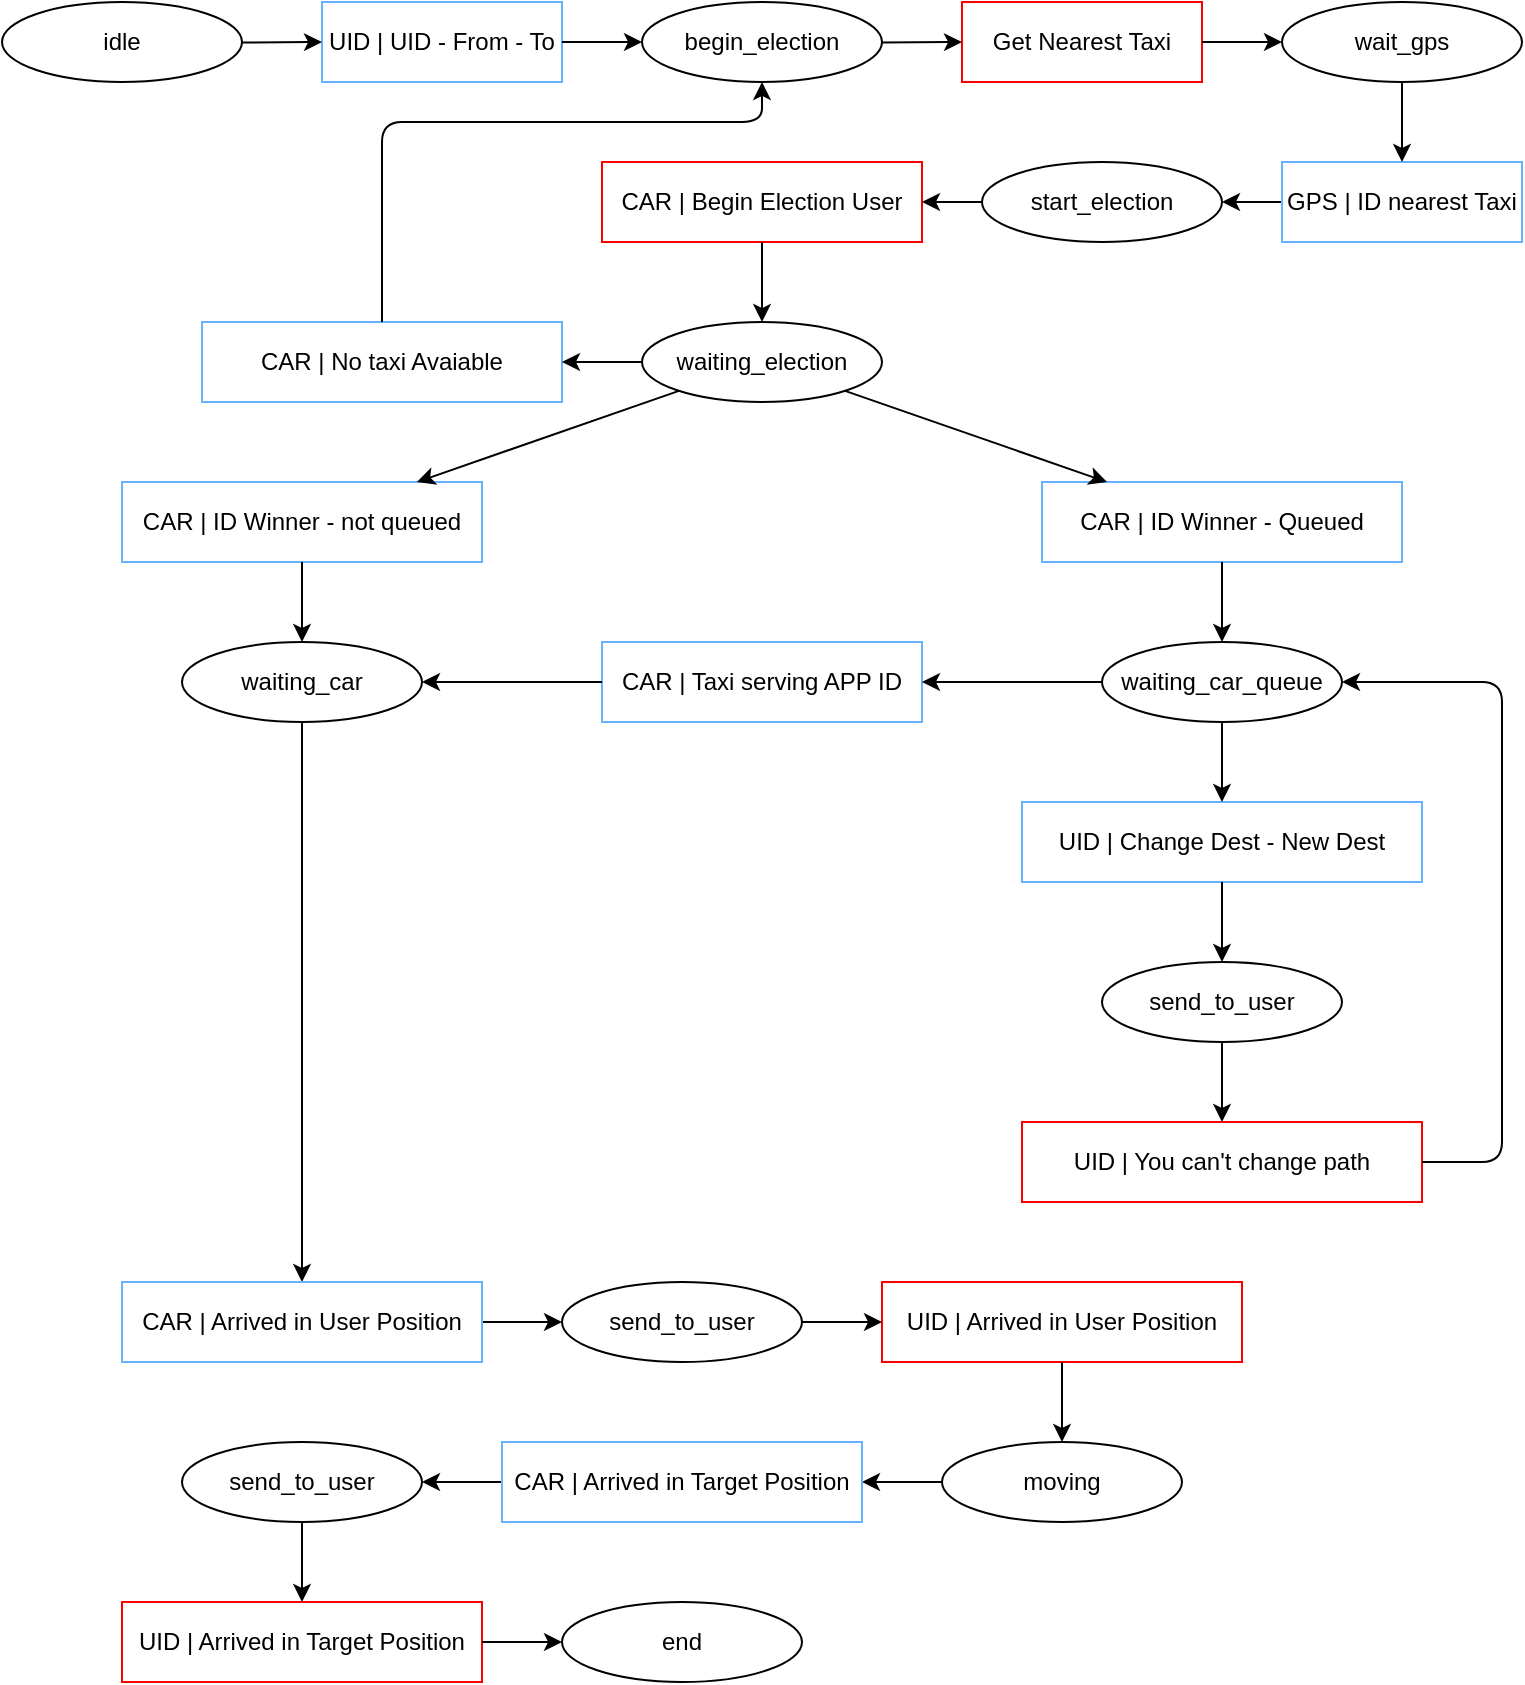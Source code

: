 <mxfile version="12.9.3" type="device"><diagram id="2KtADBZfoqObWszH4wZi" name="Page-1"><mxGraphModel dx="1673" dy="967" grid="1" gridSize="10" guides="1" tooltips="1" connect="1" arrows="1" fold="1" page="1" pageScale="1" pageWidth="827" pageHeight="1169" math="0" shadow="0"><root><mxCell id="0"/><mxCell id="1" parent="0"/><mxCell id="RQ1kDS7XPhQgV5CBLz9J-1" value="idle" style="ellipse;whiteSpace=wrap;html=1;" parent="1" vertex="1"><mxGeometry x="40" y="40" width="120" height="40" as="geometry"/></mxCell><mxCell id="RQ1kDS7XPhQgV5CBLz9J-2" value="UID | UID - From - To" style="rounded=0;whiteSpace=wrap;html=1;strokeColor=#66B2FF;" parent="1" vertex="1"><mxGeometry x="200" y="40" width="120" height="40" as="geometry"/></mxCell><mxCell id="RQ1kDS7XPhQgV5CBLz9J-3" value="begin_election" style="ellipse;whiteSpace=wrap;html=1;" parent="1" vertex="1"><mxGeometry x="360" y="40" width="120" height="40" as="geometry"/></mxCell><mxCell id="RQ1kDS7XPhQgV5CBLz9J-60" value="waiting_car" style="ellipse;whiteSpace=wrap;html=1;" parent="1" vertex="1"><mxGeometry x="130" y="360" width="120" height="40" as="geometry"/></mxCell><mxCell id="RQ1kDS7XPhQgV5CBLz9J-66" value="waiting_car_queue" style="ellipse;whiteSpace=wrap;html=1;" parent="1" vertex="1"><mxGeometry x="590" y="360" width="120" height="40" as="geometry"/></mxCell><mxCell id="RQ1kDS7XPhQgV5CBLz9J-67" value="&lt;span style=&quot;text-align: left ; white-space: nowrap&quot;&gt;CAR | Taxi serving APP ID&lt;/span&gt;" style="rounded=0;whiteSpace=wrap;html=1;strokeColor=#66B2FF;fillColor=none;" parent="1" vertex="1"><mxGeometry x="340" y="360" width="160" height="40" as="geometry"/></mxCell><mxCell id="RQ1kDS7XPhQgV5CBLz9J-93" value="&lt;span style=&quot;white-space: normal&quot;&gt;CAR | Begin Election User&lt;/span&gt;" style="rounded=0;whiteSpace=wrap;html=1;strokeColor=#FF0000;" parent="1" vertex="1"><mxGeometry x="340" y="120" width="160" height="40" as="geometry"/></mxCell><mxCell id="RQ1kDS7XPhQgV5CBLz9J-94" value="Get Nearest Taxi" style="rounded=0;whiteSpace=wrap;html=1;strokeColor=#FF0000;" parent="1" vertex="1"><mxGeometry x="520" y="40" width="120" height="40" as="geometry"/></mxCell><mxCell id="RQ1kDS7XPhQgV5CBLz9J-95" value="" style="endArrow=classic;html=1;" parent="1" source="RQ1kDS7XPhQgV5CBLz9J-3" target="RQ1kDS7XPhQgV5CBLz9J-94" edge="1"><mxGeometry width="50" height="50" relative="1" as="geometry"><mxPoint x="419" y="380" as="sourcePoint"/><mxPoint x="469" y="330" as="targetPoint"/></mxGeometry></mxCell><mxCell id="RQ1kDS7XPhQgV5CBLz9J-97" value="" style="endArrow=classic;html=1;" parent="1" source="RQ1kDS7XPhQgV5CBLz9J-104" target="RQ1kDS7XPhQgV5CBLz9J-98" edge="1"><mxGeometry width="50" height="50" relative="1" as="geometry"><mxPoint x="250" y="390" as="sourcePoint"/><mxPoint x="300" y="340" as="targetPoint"/></mxGeometry></mxCell><mxCell id="RQ1kDS7XPhQgV5CBLz9J-98" value="start_election" style="ellipse;whiteSpace=wrap;html=1;" parent="1" vertex="1"><mxGeometry x="530" y="120" width="120" height="40" as="geometry"/></mxCell><mxCell id="RQ1kDS7XPhQgV5CBLz9J-99" value="" style="endArrow=classic;html=1;" parent="1" source="RQ1kDS7XPhQgV5CBLz9J-98" target="RQ1kDS7XPhQgV5CBLz9J-93" edge="1"><mxGeometry width="50" height="50" relative="1" as="geometry"><mxPoint x="340" y="550" as="sourcePoint"/><mxPoint x="390" y="500" as="targetPoint"/></mxGeometry></mxCell><mxCell id="RQ1kDS7XPhQgV5CBLz9J-101" value="waiting_election" style="ellipse;whiteSpace=wrap;html=1;" parent="1" vertex="1"><mxGeometry x="360" y="200" width="120" height="40" as="geometry"/></mxCell><mxCell id="RQ1kDS7XPhQgV5CBLz9J-102" value="wait_gps" style="ellipse;whiteSpace=wrap;html=1;" parent="1" vertex="1"><mxGeometry x="680" y="40" width="120" height="40" as="geometry"/></mxCell><mxCell id="RQ1kDS7XPhQgV5CBLz9J-103" value="" style="endArrow=classic;html=1;" parent="1" source="RQ1kDS7XPhQgV5CBLz9J-94" target="RQ1kDS7XPhQgV5CBLz9J-102" edge="1"><mxGeometry width="50" height="50" relative="1" as="geometry"><mxPoint x="279" y="360.0" as="sourcePoint"/><mxPoint x="279" y="450" as="targetPoint"/></mxGeometry></mxCell><mxCell id="RQ1kDS7XPhQgV5CBLz9J-104" value="GPS | ID nearest Taxi" style="rounded=0;whiteSpace=wrap;html=1;strokeColor=#66B2FF;" parent="1" vertex="1"><mxGeometry x="680" y="120" width="120" height="40" as="geometry"/></mxCell><mxCell id="RQ1kDS7XPhQgV5CBLz9J-105" value="" style="endArrow=classic;html=1;" parent="1" source="RQ1kDS7XPhQgV5CBLz9J-102" target="RQ1kDS7XPhQgV5CBLz9J-104" edge="1"><mxGeometry width="50" height="50" relative="1" as="geometry"><mxPoint x="279" y="435" as="sourcePoint"/><mxPoint x="279" y="610" as="targetPoint"/></mxGeometry></mxCell><mxCell id="RQ1kDS7XPhQgV5CBLz9J-106" value="" style="endArrow=classic;html=1;" parent="1" source="RQ1kDS7XPhQgV5CBLz9J-1" target="RQ1kDS7XPhQgV5CBLz9J-2" edge="1"><mxGeometry width="50" height="50" relative="1" as="geometry"><mxPoint x="689" y="130" as="sourcePoint"/><mxPoint x="739" y="80" as="targetPoint"/></mxGeometry></mxCell><mxCell id="RQ1kDS7XPhQgV5CBLz9J-111" value="CAR | No taxi Avaiable" style="rounded=0;whiteSpace=wrap;html=1;strokeColor=#66B2FF;" parent="1" vertex="1"><mxGeometry x="140" y="200" width="180" height="40" as="geometry"/></mxCell><mxCell id="RQ1kDS7XPhQgV5CBLz9J-112" value="CAR | ID Winner - not queued" style="rounded=0;whiteSpace=wrap;html=1;strokeColor=#66B2FF;" parent="1" vertex="1"><mxGeometry x="100" y="280" width="180" height="40" as="geometry"/></mxCell><mxCell id="RQ1kDS7XPhQgV5CBLz9J-113" value="CAR | ID Winner - Queued" style="rounded=0;whiteSpace=wrap;html=1;strokeColor=#66B2FF;" parent="1" vertex="1"><mxGeometry x="560" y="280" width="180" height="40" as="geometry"/></mxCell><mxCell id="RQ1kDS7XPhQgV5CBLz9J-115" value="" style="endArrow=classic;html=1;" parent="1" source="RQ1kDS7XPhQgV5CBLz9J-101" target="RQ1kDS7XPhQgV5CBLz9J-112" edge="1"><mxGeometry width="50" height="50" relative="1" as="geometry"><mxPoint x="570" y="750" as="sourcePoint"/><mxPoint x="620" y="700" as="targetPoint"/></mxGeometry></mxCell><mxCell id="RQ1kDS7XPhQgV5CBLz9J-116" value="" style="endArrow=classic;html=1;" parent="1" source="RQ1kDS7XPhQgV5CBLz9J-101" target="RQ1kDS7XPhQgV5CBLz9J-113" edge="1"><mxGeometry width="50" height="50" relative="1" as="geometry"><mxPoint x="570" y="770" as="sourcePoint"/><mxPoint x="620" y="720" as="targetPoint"/></mxGeometry></mxCell><mxCell id="RQ1kDS7XPhQgV5CBLz9J-117" value="" style="endArrow=classic;html=1;entryX=0.5;entryY=0;entryDx=0;entryDy=0;" parent="1" source="RQ1kDS7XPhQgV5CBLz9J-112" target="RQ1kDS7XPhQgV5CBLz9J-60" edge="1"><mxGeometry width="50" height="50" relative="1" as="geometry"><mxPoint x="500" y="960" as="sourcePoint"/><mxPoint x="550" y="910" as="targetPoint"/></mxGeometry></mxCell><mxCell id="RQ1kDS7XPhQgV5CBLz9J-118" value="" style="endArrow=classic;html=1;" parent="1" source="RQ1kDS7XPhQgV5CBLz9J-113" target="RQ1kDS7XPhQgV5CBLz9J-66" edge="1"><mxGeometry width="50" height="50" relative="1" as="geometry"><mxPoint x="590" y="990" as="sourcePoint"/><mxPoint x="640" y="940" as="targetPoint"/></mxGeometry></mxCell><mxCell id="RQ1kDS7XPhQgV5CBLz9J-119" value="" style="endArrow=classic;html=1;" parent="1" source="RQ1kDS7XPhQgV5CBLz9J-101" target="RQ1kDS7XPhQgV5CBLz9J-111" edge="1"><mxGeometry width="50" height="50" relative="1" as="geometry"><mxPoint x="130" y="790" as="sourcePoint"/><mxPoint x="180" y="740" as="targetPoint"/></mxGeometry></mxCell><mxCell id="RQ1kDS7XPhQgV5CBLz9J-120" value="" style="endArrow=classic;html=1;" parent="1" source="RQ1kDS7XPhQgV5CBLz9J-66" target="RQ1kDS7XPhQgV5CBLz9J-67" edge="1"><mxGeometry width="50" height="50" relative="1" as="geometry"><mxPoint x="430" y="1100" as="sourcePoint"/><mxPoint x="480" y="1050" as="targetPoint"/></mxGeometry></mxCell><mxCell id="RQ1kDS7XPhQgV5CBLz9J-121" value="" style="endArrow=classic;html=1;" parent="1" source="RQ1kDS7XPhQgV5CBLz9J-67" target="RQ1kDS7XPhQgV5CBLz9J-60" edge="1"><mxGeometry width="50" height="50" relative="1" as="geometry"><mxPoint x="450" y="1140" as="sourcePoint"/><mxPoint x="500" y="1090" as="targetPoint"/></mxGeometry></mxCell><mxCell id="RQ1kDS7XPhQgV5CBLz9J-122" value="UID | Change Dest - New Dest" style="rounded=0;whiteSpace=wrap;html=1;strokeColor=#66B2FF;fillColor=none;" parent="1" vertex="1"><mxGeometry x="550" y="440" width="200" height="40" as="geometry"/></mxCell><mxCell id="RQ1kDS7XPhQgV5CBLz9J-123" value="" style="endArrow=classic;html=1;" parent="1" source="RQ1kDS7XPhQgV5CBLz9J-66" target="RQ1kDS7XPhQgV5CBLz9J-122" edge="1"><mxGeometry width="50" height="50" relative="1" as="geometry"><mxPoint x="940" y="1100" as="sourcePoint"/><mxPoint x="990" y="1050" as="targetPoint"/></mxGeometry></mxCell><mxCell id="RQ1kDS7XPhQgV5CBLz9J-124" value="send_to_user" style="ellipse;whiteSpace=wrap;html=1;" parent="1" vertex="1"><mxGeometry x="590" y="520" width="120" height="40" as="geometry"/></mxCell><mxCell id="RQ1kDS7XPhQgV5CBLz9J-125" value="UID | You can't change path" style="rounded=0;whiteSpace=wrap;html=1;strokeColor=#FF0000;fillColor=none;" parent="1" vertex="1"><mxGeometry x="550" y="600" width="200" height="40" as="geometry"/></mxCell><mxCell id="RQ1kDS7XPhQgV5CBLz9J-126" value="" style="endArrow=classic;html=1;" parent="1" source="RQ1kDS7XPhQgV5CBLz9J-122" target="RQ1kDS7XPhQgV5CBLz9J-124" edge="1"><mxGeometry width="50" height="50" relative="1" as="geometry"><mxPoint x="960" y="1150" as="sourcePoint"/><mxPoint x="1010" y="1100" as="targetPoint"/></mxGeometry></mxCell><mxCell id="RQ1kDS7XPhQgV5CBLz9J-127" value="" style="endArrow=classic;html=1;" parent="1" source="RQ1kDS7XPhQgV5CBLz9J-125" target="RQ1kDS7XPhQgV5CBLz9J-66" edge="1"><mxGeometry width="50" height="50" relative="1" as="geometry"><mxPoint x="960" y="1140" as="sourcePoint"/><mxPoint x="1010" y="1090" as="targetPoint"/><Array as="points"><mxPoint x="790" y="620"/><mxPoint x="790" y="380"/></Array></mxGeometry></mxCell><mxCell id="RQ1kDS7XPhQgV5CBLz9J-128" value="" style="endArrow=classic;html=1;" parent="1" source="RQ1kDS7XPhQgV5CBLz9J-124" target="RQ1kDS7XPhQgV5CBLz9J-125" edge="1"><mxGeometry width="50" height="50" relative="1" as="geometry"><mxPoint x="950" y="820" as="sourcePoint"/><mxPoint x="1000" y="770" as="targetPoint"/></mxGeometry></mxCell><mxCell id="RQ1kDS7XPhQgV5CBLz9J-132" value="moving" style="ellipse;whiteSpace=wrap;html=1;strokeColor=#000000;fillColor=#ffffff;" parent="1" vertex="1"><mxGeometry x="510" y="760" width="120" height="40" as="geometry"/></mxCell><mxCell id="RQ1kDS7XPhQgV5CBLz9J-133" value="" style="endArrow=classic;html=1;" parent="1" source="RQ1kDS7XPhQgV5CBLz9J-135" target="RQ1kDS7XPhQgV5CBLz9J-140" edge="1"><mxGeometry width="50" height="50" relative="1" as="geometry"><mxPoint x="651" y="1395" as="sourcePoint"/><mxPoint x="701" y="1345" as="targetPoint"/></mxGeometry></mxCell><mxCell id="RQ1kDS7XPhQgV5CBLz9J-134" value="" style="endArrow=classic;html=1;" parent="1" source="RQ1kDS7XPhQgV5CBLz9J-60" target="RQ1kDS7XPhQgV5CBLz9J-135" edge="1"><mxGeometry width="50" height="50" relative="1" as="geometry"><mxPoint x="440" y="965" as="sourcePoint"/><mxPoint x="541" y="1415" as="targetPoint"/></mxGeometry></mxCell><mxCell id="RQ1kDS7XPhQgV5CBLz9J-135" value="CAR | Arrived in User Position" style="rounded=0;whiteSpace=wrap;html=1;strokeColor=#66B2FF;fillColor=none;" parent="1" vertex="1"><mxGeometry x="100" y="680" width="180" height="40" as="geometry"/></mxCell><mxCell id="RQ1kDS7XPhQgV5CBLz9J-140" value="send_to_user" style="ellipse;whiteSpace=wrap;html=1;" parent="1" vertex="1"><mxGeometry x="320" y="680" width="120" height="40" as="geometry"/></mxCell><mxCell id="RQ1kDS7XPhQgV5CBLz9J-141" value="UID | Arrived in User Position" style="rounded=0;whiteSpace=wrap;html=1;strokeColor=#FF0000;fillColor=none;" parent="1" vertex="1"><mxGeometry x="480" y="680" width="180" height="40" as="geometry"/></mxCell><mxCell id="RQ1kDS7XPhQgV5CBLz9J-142" value="" style="endArrow=classic;html=1;" parent="1" source="RQ1kDS7XPhQgV5CBLz9J-140" target="RQ1kDS7XPhQgV5CBLz9J-141" edge="1"><mxGeometry width="50" height="50" relative="1" as="geometry"><mxPoint x="346.5" y="955" as="sourcePoint"/><mxPoint x="396.5" y="905" as="targetPoint"/></mxGeometry></mxCell><mxCell id="RQ1kDS7XPhQgV5CBLz9J-144" value="" style="endArrow=classic;html=1;" parent="1" source="RQ1kDS7XPhQgV5CBLz9J-141" target="RQ1kDS7XPhQgV5CBLz9J-132" edge="1"><mxGeometry width="50" height="50" relative="1" as="geometry"><mxPoint x="700" y="1195" as="sourcePoint"/><mxPoint x="750" y="1145" as="targetPoint"/></mxGeometry></mxCell><mxCell id="RQ1kDS7XPhQgV5CBLz9J-145" value="end" style="ellipse;whiteSpace=wrap;html=1;strokeColor=#000000;fillColor=#ffffff;" parent="1" vertex="1"><mxGeometry x="320" y="840" width="120" height="40" as="geometry"/></mxCell><mxCell id="RQ1kDS7XPhQgV5CBLz9J-146" value="" style="endArrow=classic;html=1;" parent="1" source="RQ1kDS7XPhQgV5CBLz9J-148" target="RQ1kDS7XPhQgV5CBLz9J-149" edge="1"><mxGeometry width="50" height="50" relative="1" as="geometry"><mxPoint x="553" y="1595" as="sourcePoint"/><mxPoint x="603" y="1545" as="targetPoint"/></mxGeometry></mxCell><mxCell id="RQ1kDS7XPhQgV5CBLz9J-147" value="" style="endArrow=classic;html=1;" parent="1" source="RQ1kDS7XPhQgV5CBLz9J-132" target="RQ1kDS7XPhQgV5CBLz9J-148" edge="1"><mxGeometry width="50" height="50" relative="1" as="geometry"><mxPoint x="336" y="1045" as="sourcePoint"/><mxPoint x="443" y="1615" as="targetPoint"/></mxGeometry></mxCell><mxCell id="RQ1kDS7XPhQgV5CBLz9J-148" value="CAR | Arrived in Target Position" style="rounded=0;whiteSpace=wrap;html=1;strokeColor=#66B2FF;fillColor=none;" parent="1" vertex="1"><mxGeometry x="290" y="760" width="180" height="40" as="geometry"/></mxCell><mxCell id="RQ1kDS7XPhQgV5CBLz9J-149" value="send_to_user" style="ellipse;whiteSpace=wrap;html=1;" parent="1" vertex="1"><mxGeometry x="130" y="760" width="120" height="40" as="geometry"/></mxCell><mxCell id="RQ1kDS7XPhQgV5CBLz9J-150" value="UID | Arrived in Target Position" style="rounded=0;whiteSpace=wrap;html=1;strokeColor=#FF0000;fillColor=none;" parent="1" vertex="1"><mxGeometry x="100" y="840" width="180" height="40" as="geometry"/></mxCell><mxCell id="RQ1kDS7XPhQgV5CBLz9J-151" value="" style="endArrow=classic;html=1;" parent="1" source="RQ1kDS7XPhQgV5CBLz9J-149" target="RQ1kDS7XPhQgV5CBLz9J-150" edge="1"><mxGeometry width="50" height="50" relative="1" as="geometry"><mxPoint x="248.5" y="1155" as="sourcePoint"/><mxPoint x="298.5" y="1105" as="targetPoint"/></mxGeometry></mxCell><mxCell id="RQ1kDS7XPhQgV5CBLz9J-152" value="" style="endArrow=classic;html=1;" parent="1" source="RQ1kDS7XPhQgV5CBLz9J-150" target="RQ1kDS7XPhQgV5CBLz9J-145" edge="1"><mxGeometry width="50" height="50" relative="1" as="geometry"><mxPoint x="602" y="1395" as="sourcePoint"/><mxPoint x="652" y="1345" as="targetPoint"/></mxGeometry></mxCell><mxCell id="3GlWOjgk_1MEvssMiYg2-3" value="" style="endArrow=classic;html=1;" edge="1" parent="1" source="RQ1kDS7XPhQgV5CBLz9J-2" target="RQ1kDS7XPhQgV5CBLz9J-3"><mxGeometry width="50" height="50" relative="1" as="geometry"><mxPoint x="250" y="200" as="sourcePoint"/><mxPoint x="300" y="150" as="targetPoint"/></mxGeometry></mxCell><mxCell id="3GlWOjgk_1MEvssMiYg2-4" value="" style="endArrow=classic;html=1;" edge="1" parent="1" source="RQ1kDS7XPhQgV5CBLz9J-111" target="RQ1kDS7XPhQgV5CBLz9J-3"><mxGeometry width="50" height="50" relative="1" as="geometry"><mxPoint x="220" y="310" as="sourcePoint"/><mxPoint x="270" y="260" as="targetPoint"/><Array as="points"><mxPoint x="230" y="100"/><mxPoint x="420" y="100"/></Array></mxGeometry></mxCell><mxCell id="3GlWOjgk_1MEvssMiYg2-5" value="" style="endArrow=classic;html=1;" edge="1" parent="1" source="RQ1kDS7XPhQgV5CBLz9J-93" target="RQ1kDS7XPhQgV5CBLz9J-101"><mxGeometry width="50" height="50" relative="1" as="geometry"><mxPoint x="590" y="330" as="sourcePoint"/><mxPoint x="640" y="280" as="targetPoint"/></mxGeometry></mxCell></root></mxGraphModel></diagram></mxfile>